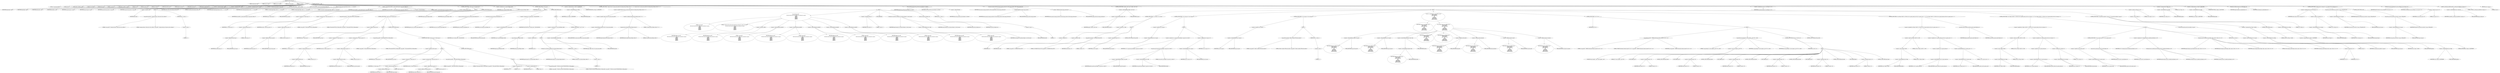 digraph hostapd_notif_assoc {  
"1000115" [label = "(METHOD,hostapd_notif_assoc)" ]
"1000116" [label = "(PARAM,hostapd_data *hapd)" ]
"1000117" [label = "(PARAM,const u8 *addr)" ]
"1000118" [label = "(PARAM,const u8 *req_ies)" ]
"1000119" [label = "(PARAM,size_t req_ies_len)" ]
"1000120" [label = "(PARAM,int reassoc)" ]
"1000121" [label = "(BLOCK,,)" ]
"1000122" [label = "(LOCAL,v5: wpa_state_machine *)" ]
"1000123" [label = "(LOCAL,v6: u8 *)" ]
"1000124" [label = "(LOCAL,reason: unsigned __int16)" ]
"1000125" [label = "(LOCAL,v9: u8 [ 1064 ])" ]
"1000126" [label = "(LOCAL,ielen: size_t)" ]
"1000127" [label = "(LOCAL,ie: const u8 *)" ]
"1000128" [label = "(LOCAL,elems: ieee802_11_elems)" ]
"1000129" [label = "(LOCAL,res: int)" ]
"1000130" [label = "(LOCAL,new_assoc: int)" ]
"1000131" [label = "(LOCAL,sta: sta_info *)" ]
"1000132" [label = "(LOCAL,req_ies_lena: size_t)" ]
"1000133" [label = "(LOCAL,req_iesa: const u8 *)" ]
"1000134" [label = "(LOCAL,addra: const u8 *)" ]
"1000135" [label = "(LOCAL,hapda: hostapd_data *)" ]
"1000136" [label = "(<operator>.assignment,hapda = hapd)" ]
"1000137" [label = "(IDENTIFIER,hapda,hapda = hapd)" ]
"1000138" [label = "(IDENTIFIER,hapd,hapda = hapd)" ]
"1000139" [label = "(<operator>.assignment,addra = addr)" ]
"1000140" [label = "(IDENTIFIER,addra,addra = addr)" ]
"1000141" [label = "(IDENTIFIER,addr,addra = addr)" ]
"1000142" [label = "(<operator>.assignment,req_iesa = req_ies)" ]
"1000143" [label = "(IDENTIFIER,req_iesa,req_iesa = req_ies)" ]
"1000144" [label = "(IDENTIFIER,req_ies,req_iesa = req_ies)" ]
"1000145" [label = "(<operator>.assignment,req_ies_lena = req_ies_len)" ]
"1000146" [label = "(IDENTIFIER,req_ies_lena,req_ies_lena = req_ies_len)" ]
"1000147" [label = "(IDENTIFIER,req_ies_len,req_ies_lena = req_ies_len)" ]
"1000148" [label = "(CONTROL_STRUCTURE,if ( !addr ),if ( !addr ))" ]
"1000149" [label = "(<operator>.logicalNot,!addr)" ]
"1000150" [label = "(IDENTIFIER,addr,!addr)" ]
"1000151" [label = "(BLOCK,,)" ]
"1000152" [label = "(wpa_printf,wpa_printf(2, \"hostapd_notif_assoc: Skip event with no address\"))" ]
"1000153" [label = "(LITERAL,2,wpa_printf(2, \"hostapd_notif_assoc: Skip event with no address\"))" ]
"1000154" [label = "(LITERAL,\"hostapd_notif_assoc: Skip event with no address\",wpa_printf(2, \"hostapd_notif_assoc: Skip event with no address\"))" ]
"1000155" [label = "(RETURN,return -1;,return -1;)" ]
"1000156" [label = "(<operator>.minus,-1)" ]
"1000157" [label = "(LITERAL,1,-1)" ]
"1000158" [label = "(random_add_randomness,random_add_randomness(addra, 6u))" ]
"1000159" [label = "(IDENTIFIER,addra,random_add_randomness(addra, 6u))" ]
"1000160" [label = "(LITERAL,6u,random_add_randomness(addra, 6u))" ]
"1000161" [label = "(hostapd_logger,hostapd_logger(hapda, addra, 1u, 2, \"associated\"))" ]
"1000162" [label = "(IDENTIFIER,hapda,hostapd_logger(hapda, addra, 1u, 2, \"associated\"))" ]
"1000163" [label = "(IDENTIFIER,addra,hostapd_logger(hapda, addra, 1u, 2, \"associated\"))" ]
"1000164" [label = "(LITERAL,1u,hostapd_logger(hapda, addra, 1u, 2, \"associated\"))" ]
"1000165" [label = "(LITERAL,2,hostapd_logger(hapda, addra, 1u, 2, \"associated\"))" ]
"1000166" [label = "(LITERAL,\"associated\",hostapd_logger(hapda, addra, 1u, 2, \"associated\"))" ]
"1000167" [label = "(ieee802_11_parse_elems,ieee802_11_parse_elems(req_iesa, req_ies_lena, &elems, 0))" ]
"1000168" [label = "(IDENTIFIER,req_iesa,ieee802_11_parse_elems(req_iesa, req_ies_lena, &elems, 0))" ]
"1000169" [label = "(IDENTIFIER,req_ies_lena,ieee802_11_parse_elems(req_iesa, req_ies_lena, &elems, 0))" ]
"1000170" [label = "(<operator>.addressOf,&elems)" ]
"1000171" [label = "(IDENTIFIER,elems,ieee802_11_parse_elems(req_iesa, req_ies_lena, &elems, 0))" ]
"1000172" [label = "(LITERAL,0,ieee802_11_parse_elems(req_iesa, req_ies_lena, &elems, 0))" ]
"1000173" [label = "(CONTROL_STRUCTURE,if ( elems.wps_ie ),if ( elems.wps_ie ))" ]
"1000174" [label = "(<operator>.fieldAccess,elems.wps_ie)" ]
"1000175" [label = "(IDENTIFIER,elems,if ( elems.wps_ie ))" ]
"1000176" [label = "(FIELD_IDENTIFIER,wps_ie,wps_ie)" ]
"1000177" [label = "(BLOCK,,)" ]
"1000178" [label = "(<operator>.assignment,ie = elems.wps_ie - 2)" ]
"1000179" [label = "(IDENTIFIER,ie,ie = elems.wps_ie - 2)" ]
"1000180" [label = "(<operator>.subtraction,elems.wps_ie - 2)" ]
"1000181" [label = "(<operator>.fieldAccess,elems.wps_ie)" ]
"1000182" [label = "(IDENTIFIER,elems,elems.wps_ie - 2)" ]
"1000183" [label = "(FIELD_IDENTIFIER,wps_ie,wps_ie)" ]
"1000184" [label = "(LITERAL,2,elems.wps_ie - 2)" ]
"1000185" [label = "(<operator>.assignment,ielen = elems.wps_ie_len + 2)" ]
"1000186" [label = "(IDENTIFIER,ielen,ielen = elems.wps_ie_len + 2)" ]
"1000187" [label = "(<operator>.addition,elems.wps_ie_len + 2)" ]
"1000188" [label = "(<operator>.fieldAccess,elems.wps_ie_len)" ]
"1000189" [label = "(IDENTIFIER,elems,elems.wps_ie_len + 2)" ]
"1000190" [label = "(FIELD_IDENTIFIER,wps_ie_len,wps_ie_len)" ]
"1000191" [label = "(LITERAL,2,elems.wps_ie_len + 2)" ]
"1000192" [label = "(wpa_printf,wpa_printf(2, \"STA included WPS IE in (Re)AssocReq\"))" ]
"1000193" [label = "(LITERAL,2,wpa_printf(2, \"STA included WPS IE in (Re)AssocReq\"))" ]
"1000194" [label = "(LITERAL,\"STA included WPS IE in (Re)AssocReq\",wpa_printf(2, \"STA included WPS IE in (Re)AssocReq\"))" ]
"1000195" [label = "(CONTROL_STRUCTURE,else,else)" ]
"1000196" [label = "(CONTROL_STRUCTURE,if ( elems.rsn_ie ),if ( elems.rsn_ie ))" ]
"1000197" [label = "(<operator>.fieldAccess,elems.rsn_ie)" ]
"1000198" [label = "(IDENTIFIER,elems,if ( elems.rsn_ie ))" ]
"1000199" [label = "(FIELD_IDENTIFIER,rsn_ie,rsn_ie)" ]
"1000200" [label = "(BLOCK,,)" ]
"1000201" [label = "(<operator>.assignment,ie = elems.rsn_ie - 2)" ]
"1000202" [label = "(IDENTIFIER,ie,ie = elems.rsn_ie - 2)" ]
"1000203" [label = "(<operator>.subtraction,elems.rsn_ie - 2)" ]
"1000204" [label = "(<operator>.fieldAccess,elems.rsn_ie)" ]
"1000205" [label = "(IDENTIFIER,elems,elems.rsn_ie - 2)" ]
"1000206" [label = "(FIELD_IDENTIFIER,rsn_ie,rsn_ie)" ]
"1000207" [label = "(LITERAL,2,elems.rsn_ie - 2)" ]
"1000208" [label = "(<operator>.assignment,ielen = elems.rsn_ie_len + 2)" ]
"1000209" [label = "(IDENTIFIER,ielen,ielen = elems.rsn_ie_len + 2)" ]
"1000210" [label = "(<operator>.addition,elems.rsn_ie_len + 2)" ]
"1000211" [label = "(<operator>.fieldAccess,elems.rsn_ie_len)" ]
"1000212" [label = "(IDENTIFIER,elems,elems.rsn_ie_len + 2)" ]
"1000213" [label = "(FIELD_IDENTIFIER,rsn_ie_len,rsn_ie_len)" ]
"1000214" [label = "(LITERAL,2,elems.rsn_ie_len + 2)" ]
"1000215" [label = "(wpa_printf,wpa_printf(2, \"STA included RSN IE in (Re)AssocReq\"))" ]
"1000216" [label = "(LITERAL,2,wpa_printf(2, \"STA included RSN IE in (Re)AssocReq\"))" ]
"1000217" [label = "(LITERAL,\"STA included RSN IE in (Re)AssocReq\",wpa_printf(2, \"STA included RSN IE in (Re)AssocReq\"))" ]
"1000218" [label = "(CONTROL_STRUCTURE,else,else)" ]
"1000219" [label = "(CONTROL_STRUCTURE,if ( elems.wpa_ie ),if ( elems.wpa_ie ))" ]
"1000220" [label = "(<operator>.fieldAccess,elems.wpa_ie)" ]
"1000221" [label = "(IDENTIFIER,elems,if ( elems.wpa_ie ))" ]
"1000222" [label = "(FIELD_IDENTIFIER,wpa_ie,wpa_ie)" ]
"1000223" [label = "(BLOCK,,)" ]
"1000224" [label = "(<operator>.assignment,ie = elems.wpa_ie - 2)" ]
"1000225" [label = "(IDENTIFIER,ie,ie = elems.wpa_ie - 2)" ]
"1000226" [label = "(<operator>.subtraction,elems.wpa_ie - 2)" ]
"1000227" [label = "(<operator>.fieldAccess,elems.wpa_ie)" ]
"1000228" [label = "(IDENTIFIER,elems,elems.wpa_ie - 2)" ]
"1000229" [label = "(FIELD_IDENTIFIER,wpa_ie,wpa_ie)" ]
"1000230" [label = "(LITERAL,2,elems.wpa_ie - 2)" ]
"1000231" [label = "(<operator>.assignment,ielen = elems.wpa_ie_len + 2)" ]
"1000232" [label = "(IDENTIFIER,ielen,ielen = elems.wpa_ie_len + 2)" ]
"1000233" [label = "(<operator>.addition,elems.wpa_ie_len + 2)" ]
"1000234" [label = "(<operator>.fieldAccess,elems.wpa_ie_len)" ]
"1000235" [label = "(IDENTIFIER,elems,elems.wpa_ie_len + 2)" ]
"1000236" [label = "(FIELD_IDENTIFIER,wpa_ie_len,wpa_ie_len)" ]
"1000237" [label = "(LITERAL,2,elems.wpa_ie_len + 2)" ]
"1000238" [label = "(wpa_printf,wpa_printf(2, \"STA included WPA IE in (Re)AssocReq\"))" ]
"1000239" [label = "(LITERAL,2,wpa_printf(2, \"STA included WPA IE in (Re)AssocReq\"))" ]
"1000240" [label = "(LITERAL,\"STA included WPA IE in (Re)AssocReq\",wpa_printf(2, \"STA included WPA IE in (Re)AssocReq\"))" ]
"1000241" [label = "(CONTROL_STRUCTURE,else,else)" ]
"1000242" [label = "(BLOCK,,)" ]
"1000243" [label = "(<operator>.assignment,ie = 0)" ]
"1000244" [label = "(IDENTIFIER,ie,ie = 0)" ]
"1000245" [label = "(LITERAL,0,ie = 0)" ]
"1000246" [label = "(<operator>.assignment,ielen = 0)" ]
"1000247" [label = "(IDENTIFIER,ielen,ielen = 0)" ]
"1000248" [label = "(LITERAL,0,ielen = 0)" ]
"1000249" [label = "(wpa_printf,wpa_printf(2, \"STA did not include WPS/RSN/WPA IE in (Re)AssocReq\"))" ]
"1000250" [label = "(LITERAL,2,wpa_printf(2, \"STA did not include WPS/RSN/WPA IE in (Re)AssocReq\"))" ]
"1000251" [label = "(LITERAL,\"STA did not include WPS/RSN/WPA IE in (Re)AssocReq\",wpa_printf(2, \"STA did not include WPS/RSN/WPA IE in (Re)AssocReq\"))" ]
"1000252" [label = "(<operator>.assignment,sta = ap_get_sta(hapda, addra))" ]
"1000253" [label = "(IDENTIFIER,sta,sta = ap_get_sta(hapda, addra))" ]
"1000254" [label = "(ap_get_sta,ap_get_sta(hapda, addra))" ]
"1000255" [label = "(IDENTIFIER,hapda,ap_get_sta(hapda, addra))" ]
"1000256" [label = "(IDENTIFIER,addra,ap_get_sta(hapda, addra))" ]
"1000257" [label = "(CONTROL_STRUCTURE,if ( sta ),if ( sta ))" ]
"1000258" [label = "(IDENTIFIER,sta,if ( sta ))" ]
"1000259" [label = "(BLOCK,,)" ]
"1000260" [label = "(ap_sta_no_session_timeout,ap_sta_no_session_timeout(hapda, sta))" ]
"1000261" [label = "(IDENTIFIER,hapda,ap_sta_no_session_timeout(hapda, sta))" ]
"1000262" [label = "(IDENTIFIER,sta,ap_sta_no_session_timeout(hapda, sta))" ]
"1000263" [label = "(accounting_sta_stop,accounting_sta_stop(hapda, sta))" ]
"1000264" [label = "(IDENTIFIER,hapda,accounting_sta_stop(hapda, sta))" ]
"1000265" [label = "(IDENTIFIER,sta,accounting_sta_stop(hapda, sta))" ]
"1000266" [label = "(<operator>.assignment,sta->timeout_next = STA_NULLFUNC)" ]
"1000267" [label = "(<operator>.indirectFieldAccess,sta->timeout_next)" ]
"1000268" [label = "(IDENTIFIER,sta,sta->timeout_next = STA_NULLFUNC)" ]
"1000269" [label = "(FIELD_IDENTIFIER,timeout_next,timeout_next)" ]
"1000270" [label = "(IDENTIFIER,STA_NULLFUNC,sta->timeout_next = STA_NULLFUNC)" ]
"1000271" [label = "(CONTROL_STRUCTURE,else,else)" ]
"1000272" [label = "(BLOCK,,)" ]
"1000273" [label = "(<operator>.assignment,sta = ap_sta_add(hapda, addra))" ]
"1000274" [label = "(IDENTIFIER,sta,sta = ap_sta_add(hapda, addra))" ]
"1000275" [label = "(ap_sta_add,ap_sta_add(hapda, addra))" ]
"1000276" [label = "(IDENTIFIER,hapda,ap_sta_add(hapda, addra))" ]
"1000277" [label = "(IDENTIFIER,addra,ap_sta_add(hapda, addra))" ]
"1000278" [label = "(CONTROL_STRUCTURE,if ( !sta ),if ( !sta ))" ]
"1000279" [label = "(<operator>.logicalNot,!sta)" ]
"1000280" [label = "(IDENTIFIER,sta,!sta)" ]
"1000281" [label = "(BLOCK,,)" ]
"1000282" [label = "(hostapd_drv_sta_disassoc,hostapd_drv_sta_disassoc(hapda, addra, 5))" ]
"1000283" [label = "(IDENTIFIER,hapda,hostapd_drv_sta_disassoc(hapda, addra, 5))" ]
"1000284" [label = "(IDENTIFIER,addra,hostapd_drv_sta_disassoc(hapda, addra, 5))" ]
"1000285" [label = "(LITERAL,5,hostapd_drv_sta_disassoc(hapda, addra, 5))" ]
"1000286" [label = "(RETURN,return -1;,return -1;)" ]
"1000287" [label = "(<operator>.minus,-1)" ]
"1000288" [label = "(LITERAL,1,-1)" ]
"1000289" [label = "(<operators>.assignmentAnd,sta->flags &= 0xFFFECFFF)" ]
"1000290" [label = "(<operator>.indirectFieldAccess,sta->flags)" ]
"1000291" [label = "(IDENTIFIER,sta,sta->flags &= 0xFFFECFFF)" ]
"1000292" [label = "(FIELD_IDENTIFIER,flags,flags)" ]
"1000293" [label = "(LITERAL,0xFFFECFFF,sta->flags &= 0xFFFECFFF)" ]
"1000294" [label = "(CONTROL_STRUCTURE,if ( !hapda->iface->drv_max_acl_mac_addrs && hostapd_check_acl(hapda, addra, 0) != 1 ),if ( !hapda->iface->drv_max_acl_mac_addrs && hostapd_check_acl(hapda, addra, 0) != 1 ))" ]
"1000295" [label = "(<operator>.logicalAnd,!hapda->iface->drv_max_acl_mac_addrs && hostapd_check_acl(hapda, addra, 0) != 1)" ]
"1000296" [label = "(<operator>.logicalNot,!hapda->iface->drv_max_acl_mac_addrs)" ]
"1000297" [label = "(<operator>.indirectFieldAccess,hapda->iface->drv_max_acl_mac_addrs)" ]
"1000298" [label = "(<operator>.indirectFieldAccess,hapda->iface)" ]
"1000299" [label = "(IDENTIFIER,hapda,!hapda->iface->drv_max_acl_mac_addrs)" ]
"1000300" [label = "(FIELD_IDENTIFIER,iface,iface)" ]
"1000301" [label = "(FIELD_IDENTIFIER,drv_max_acl_mac_addrs,drv_max_acl_mac_addrs)" ]
"1000302" [label = "(<operator>.notEquals,hostapd_check_acl(hapda, addra, 0) != 1)" ]
"1000303" [label = "(hostapd_check_acl,hostapd_check_acl(hapda, addra, 0))" ]
"1000304" [label = "(IDENTIFIER,hapda,hostapd_check_acl(hapda, addra, 0))" ]
"1000305" [label = "(IDENTIFIER,addra,hostapd_check_acl(hapda, addra, 0))" ]
"1000306" [label = "(LITERAL,0,hostapd_check_acl(hapda, addra, 0))" ]
"1000307" [label = "(LITERAL,1,hostapd_check_acl(hapda, addra, 0) != 1)" ]
"1000308" [label = "(BLOCK,,)" ]
"1000309" [label = "(wpa_printf,wpa_printf(\n      3,\n      \"STA %02x:%02x:%02x:%02x:%02x:%02x not allowed to connect\",\n      *addra,\n      addra[1],\n      addra[2],\n      addra[3],\n      addra[4],\n      addra[5]))" ]
"1000310" [label = "(LITERAL,3,wpa_printf(\n      3,\n      \"STA %02x:%02x:%02x:%02x:%02x:%02x not allowed to connect\",\n      *addra,\n      addra[1],\n      addra[2],\n      addra[3],\n      addra[4],\n      addra[5]))" ]
"1000311" [label = "(LITERAL,\"STA %02x:%02x:%02x:%02x:%02x:%02x not allowed to connect\",wpa_printf(\n      3,\n      \"STA %02x:%02x:%02x:%02x:%02x:%02x not allowed to connect\",\n      *addra,\n      addra[1],\n      addra[2],\n      addra[3],\n      addra[4],\n      addra[5]))" ]
"1000312" [label = "(<operator>.indirection,*addra)" ]
"1000313" [label = "(IDENTIFIER,addra,wpa_printf(\n      3,\n      \"STA %02x:%02x:%02x:%02x:%02x:%02x not allowed to connect\",\n      *addra,\n      addra[1],\n      addra[2],\n      addra[3],\n      addra[4],\n      addra[5]))" ]
"1000314" [label = "(<operator>.indirectIndexAccess,addra[1])" ]
"1000315" [label = "(IDENTIFIER,addra,wpa_printf(\n      3,\n      \"STA %02x:%02x:%02x:%02x:%02x:%02x not allowed to connect\",\n      *addra,\n      addra[1],\n      addra[2],\n      addra[3],\n      addra[4],\n      addra[5]))" ]
"1000316" [label = "(LITERAL,1,wpa_printf(\n      3,\n      \"STA %02x:%02x:%02x:%02x:%02x:%02x not allowed to connect\",\n      *addra,\n      addra[1],\n      addra[2],\n      addra[3],\n      addra[4],\n      addra[5]))" ]
"1000317" [label = "(<operator>.indirectIndexAccess,addra[2])" ]
"1000318" [label = "(IDENTIFIER,addra,wpa_printf(\n      3,\n      \"STA %02x:%02x:%02x:%02x:%02x:%02x not allowed to connect\",\n      *addra,\n      addra[1],\n      addra[2],\n      addra[3],\n      addra[4],\n      addra[5]))" ]
"1000319" [label = "(LITERAL,2,wpa_printf(\n      3,\n      \"STA %02x:%02x:%02x:%02x:%02x:%02x not allowed to connect\",\n      *addra,\n      addra[1],\n      addra[2],\n      addra[3],\n      addra[4],\n      addra[5]))" ]
"1000320" [label = "(<operator>.indirectIndexAccess,addra[3])" ]
"1000321" [label = "(IDENTIFIER,addra,wpa_printf(\n      3,\n      \"STA %02x:%02x:%02x:%02x:%02x:%02x not allowed to connect\",\n      *addra,\n      addra[1],\n      addra[2],\n      addra[3],\n      addra[4],\n      addra[5]))" ]
"1000322" [label = "(LITERAL,3,wpa_printf(\n      3,\n      \"STA %02x:%02x:%02x:%02x:%02x:%02x not allowed to connect\",\n      *addra,\n      addra[1],\n      addra[2],\n      addra[3],\n      addra[4],\n      addra[5]))" ]
"1000323" [label = "(<operator>.indirectIndexAccess,addra[4])" ]
"1000324" [label = "(IDENTIFIER,addra,wpa_printf(\n      3,\n      \"STA %02x:%02x:%02x:%02x:%02x:%02x not allowed to connect\",\n      *addra,\n      addra[1],\n      addra[2],\n      addra[3],\n      addra[4],\n      addra[5]))" ]
"1000325" [label = "(LITERAL,4,wpa_printf(\n      3,\n      \"STA %02x:%02x:%02x:%02x:%02x:%02x not allowed to connect\",\n      *addra,\n      addra[1],\n      addra[2],\n      addra[3],\n      addra[4],\n      addra[5]))" ]
"1000326" [label = "(<operator>.indirectIndexAccess,addra[5])" ]
"1000327" [label = "(IDENTIFIER,addra,wpa_printf(\n      3,\n      \"STA %02x:%02x:%02x:%02x:%02x:%02x not allowed to connect\",\n      *addra,\n      addra[1],\n      addra[2],\n      addra[3],\n      addra[4],\n      addra[5]))" ]
"1000328" [label = "(LITERAL,5,wpa_printf(\n      3,\n      \"STA %02x:%02x:%02x:%02x:%02x:%02x not allowed to connect\",\n      *addra,\n      addra[1],\n      addra[2],\n      addra[3],\n      addra[4],\n      addra[5]))" ]
"1000329" [label = "(<operator>.assignment,reason = 1)" ]
"1000330" [label = "(IDENTIFIER,reason,reason = 1)" ]
"1000331" [label = "(LITERAL,1,reason = 1)" ]
"1000332" [label = "(JUMP_TARGET,fail)" ]
"1000333" [label = "(hostapd_drv_sta_disassoc,hostapd_drv_sta_disassoc(hapda, sta->addr, reason))" ]
"1000334" [label = "(IDENTIFIER,hapda,hostapd_drv_sta_disassoc(hapda, sta->addr, reason))" ]
"1000335" [label = "(<operator>.indirectFieldAccess,sta->addr)" ]
"1000336" [label = "(IDENTIFIER,sta,hostapd_drv_sta_disassoc(hapda, sta->addr, reason))" ]
"1000337" [label = "(FIELD_IDENTIFIER,addr,addr)" ]
"1000338" [label = "(IDENTIFIER,reason,hostapd_drv_sta_disassoc(hapda, sta->addr, reason))" ]
"1000339" [label = "(ap_free_sta,ap_free_sta(hapda, sta))" ]
"1000340" [label = "(IDENTIFIER,hapda,ap_free_sta(hapda, sta))" ]
"1000341" [label = "(IDENTIFIER,sta,ap_free_sta(hapda, sta))" ]
"1000342" [label = "(RETURN,return -1;,return -1;)" ]
"1000343" [label = "(<operator>.minus,-1)" ]
"1000344" [label = "(LITERAL,1,-1)" ]
"1000345" [label = "(mbo_ap_check_sta_assoc,mbo_ap_check_sta_assoc(hapda, sta, &elems))" ]
"1000346" [label = "(IDENTIFIER,hapda,mbo_ap_check_sta_assoc(hapda, sta, &elems))" ]
"1000347" [label = "(IDENTIFIER,sta,mbo_ap_check_sta_assoc(hapda, sta, &elems))" ]
"1000348" [label = "(<operator>.addressOf,&elems)" ]
"1000349" [label = "(IDENTIFIER,elems,mbo_ap_check_sta_assoc(hapda, sta, &elems))" ]
"1000350" [label = "(ap_copy_sta_supp_op_classes,ap_copy_sta_supp_op_classes(sta, elems.supp_op_classes, elems.supp_op_classes_len))" ]
"1000351" [label = "(IDENTIFIER,sta,ap_copy_sta_supp_op_classes(sta, elems.supp_op_classes, elems.supp_op_classes_len))" ]
"1000352" [label = "(<operator>.fieldAccess,elems.supp_op_classes)" ]
"1000353" [label = "(IDENTIFIER,elems,ap_copy_sta_supp_op_classes(sta, elems.supp_op_classes, elems.supp_op_classes_len))" ]
"1000354" [label = "(FIELD_IDENTIFIER,supp_op_classes,supp_op_classes)" ]
"1000355" [label = "(<operator>.fieldAccess,elems.supp_op_classes_len)" ]
"1000356" [label = "(IDENTIFIER,elems,ap_copy_sta_supp_op_classes(sta, elems.supp_op_classes, elems.supp_op_classes_len))" ]
"1000357" [label = "(FIELD_IDENTIFIER,supp_op_classes_len,supp_op_classes_len)" ]
"1000358" [label = "(CONTROL_STRUCTURE,if ( hapda->conf->wpa ),if ( hapda->conf->wpa ))" ]
"1000359" [label = "(<operator>.indirectFieldAccess,hapda->conf->wpa)" ]
"1000360" [label = "(<operator>.indirectFieldAccess,hapda->conf)" ]
"1000361" [label = "(IDENTIFIER,hapda,if ( hapda->conf->wpa ))" ]
"1000362" [label = "(FIELD_IDENTIFIER,conf,conf)" ]
"1000363" [label = "(FIELD_IDENTIFIER,wpa,wpa)" ]
"1000364" [label = "(BLOCK,,)" ]
"1000365" [label = "(CONTROL_STRUCTURE,if ( !ie || !ielen ),if ( !ie || !ielen ))" ]
"1000366" [label = "(<operator>.logicalOr,!ie || !ielen)" ]
"1000367" [label = "(<operator>.logicalNot,!ie)" ]
"1000368" [label = "(IDENTIFIER,ie,!ie)" ]
"1000369" [label = "(<operator>.logicalNot,!ielen)" ]
"1000370" [label = "(IDENTIFIER,ielen,!ielen)" ]
"1000371" [label = "(BLOCK,,)" ]
"1000372" [label = "(wpa_printf,wpa_printf(2, \"No WPA/RSN IE from STA\"))" ]
"1000373" [label = "(LITERAL,2,wpa_printf(2, \"No WPA/RSN IE from STA\"))" ]
"1000374" [label = "(LITERAL,\"No WPA/RSN IE from STA\",wpa_printf(2, \"No WPA/RSN IE from STA\"))" ]
"1000375" [label = "(<operator>.assignment,reason = 13)" ]
"1000376" [label = "(IDENTIFIER,reason,reason = 13)" ]
"1000377" [label = "(LITERAL,13,reason = 13)" ]
"1000378" [label = "(CONTROL_STRUCTURE,goto fail;,goto fail;)" ]
"1000379" [label = "(CONTROL_STRUCTURE,if ( !sta->wpa_sm ),if ( !sta->wpa_sm ))" ]
"1000380" [label = "(<operator>.logicalNot,!sta->wpa_sm)" ]
"1000381" [label = "(<operator>.indirectFieldAccess,sta->wpa_sm)" ]
"1000382" [label = "(IDENTIFIER,sta,!sta->wpa_sm)" ]
"1000383" [label = "(FIELD_IDENTIFIER,wpa_sm,wpa_sm)" ]
"1000384" [label = "(BLOCK,,)" ]
"1000385" [label = "(<operator>.assignment,v5 = wpa_auth_sta_init(hapda->wpa_auth, sta->addr, 0))" ]
"1000386" [label = "(IDENTIFIER,v5,v5 = wpa_auth_sta_init(hapda->wpa_auth, sta->addr, 0))" ]
"1000387" [label = "(wpa_auth_sta_init,wpa_auth_sta_init(hapda->wpa_auth, sta->addr, 0))" ]
"1000388" [label = "(<operator>.indirectFieldAccess,hapda->wpa_auth)" ]
"1000389" [label = "(IDENTIFIER,hapda,wpa_auth_sta_init(hapda->wpa_auth, sta->addr, 0))" ]
"1000390" [label = "(FIELD_IDENTIFIER,wpa_auth,wpa_auth)" ]
"1000391" [label = "(<operator>.indirectFieldAccess,sta->addr)" ]
"1000392" [label = "(IDENTIFIER,sta,wpa_auth_sta_init(hapda->wpa_auth, sta->addr, 0))" ]
"1000393" [label = "(FIELD_IDENTIFIER,addr,addr)" ]
"1000394" [label = "(LITERAL,0,wpa_auth_sta_init(hapda->wpa_auth, sta->addr, 0))" ]
"1000395" [label = "(<operator>.assignment,sta->wpa_sm = v5)" ]
"1000396" [label = "(<operator>.indirectFieldAccess,sta->wpa_sm)" ]
"1000397" [label = "(IDENTIFIER,sta,sta->wpa_sm = v5)" ]
"1000398" [label = "(FIELD_IDENTIFIER,wpa_sm,wpa_sm)" ]
"1000399" [label = "(IDENTIFIER,v5,sta->wpa_sm = v5)" ]
"1000400" [label = "(CONTROL_STRUCTURE,if ( !sta->wpa_sm ),if ( !sta->wpa_sm ))" ]
"1000401" [label = "(<operator>.logicalNot,!sta->wpa_sm)" ]
"1000402" [label = "(<operator>.indirectFieldAccess,sta->wpa_sm)" ]
"1000403" [label = "(IDENTIFIER,sta,!sta->wpa_sm)" ]
"1000404" [label = "(FIELD_IDENTIFIER,wpa_sm,wpa_sm)" ]
"1000405" [label = "(BLOCK,,)" ]
"1000406" [label = "(wpa_printf,wpa_printf(5, \"Failed to initialize WPA state machine\"))" ]
"1000407" [label = "(LITERAL,5,wpa_printf(5, \"Failed to initialize WPA state machine\"))" ]
"1000408" [label = "(LITERAL,\"Failed to initialize WPA state machine\",wpa_printf(5, \"Failed to initialize WPA state machine\"))" ]
"1000409" [label = "(RETURN,return -1;,return -1;)" ]
"1000410" [label = "(<operator>.minus,-1)" ]
"1000411" [label = "(LITERAL,1,-1)" ]
"1000412" [label = "(<operator>.assignment,res = wpa_validate_wpa_ie(\n            hapda->wpa_auth,\n            sta->wpa_sm,\n            hapda->iface->freq,\n            ie,\n            ielen,\n            elems.mdie,\n            elems.mdie_len,\n            elems.owe_dh,\n            elems.owe_dh_len))" ]
"1000413" [label = "(IDENTIFIER,res,res = wpa_validate_wpa_ie(\n            hapda->wpa_auth,\n            sta->wpa_sm,\n            hapda->iface->freq,\n            ie,\n            ielen,\n            elems.mdie,\n            elems.mdie_len,\n            elems.owe_dh,\n            elems.owe_dh_len))" ]
"1000414" [label = "(wpa_validate_wpa_ie,wpa_validate_wpa_ie(\n            hapda->wpa_auth,\n            sta->wpa_sm,\n            hapda->iface->freq,\n            ie,\n            ielen,\n            elems.mdie,\n            elems.mdie_len,\n            elems.owe_dh,\n            elems.owe_dh_len))" ]
"1000415" [label = "(<operator>.indirectFieldAccess,hapda->wpa_auth)" ]
"1000416" [label = "(IDENTIFIER,hapda,wpa_validate_wpa_ie(\n            hapda->wpa_auth,\n            sta->wpa_sm,\n            hapda->iface->freq,\n            ie,\n            ielen,\n            elems.mdie,\n            elems.mdie_len,\n            elems.owe_dh,\n            elems.owe_dh_len))" ]
"1000417" [label = "(FIELD_IDENTIFIER,wpa_auth,wpa_auth)" ]
"1000418" [label = "(<operator>.indirectFieldAccess,sta->wpa_sm)" ]
"1000419" [label = "(IDENTIFIER,sta,wpa_validate_wpa_ie(\n            hapda->wpa_auth,\n            sta->wpa_sm,\n            hapda->iface->freq,\n            ie,\n            ielen,\n            elems.mdie,\n            elems.mdie_len,\n            elems.owe_dh,\n            elems.owe_dh_len))" ]
"1000420" [label = "(FIELD_IDENTIFIER,wpa_sm,wpa_sm)" ]
"1000421" [label = "(<operator>.indirectFieldAccess,hapda->iface->freq)" ]
"1000422" [label = "(<operator>.indirectFieldAccess,hapda->iface)" ]
"1000423" [label = "(IDENTIFIER,hapda,wpa_validate_wpa_ie(\n            hapda->wpa_auth,\n            sta->wpa_sm,\n            hapda->iface->freq,\n            ie,\n            ielen,\n            elems.mdie,\n            elems.mdie_len,\n            elems.owe_dh,\n            elems.owe_dh_len))" ]
"1000424" [label = "(FIELD_IDENTIFIER,iface,iface)" ]
"1000425" [label = "(FIELD_IDENTIFIER,freq,freq)" ]
"1000426" [label = "(IDENTIFIER,ie,wpa_validate_wpa_ie(\n            hapda->wpa_auth,\n            sta->wpa_sm,\n            hapda->iface->freq,\n            ie,\n            ielen,\n            elems.mdie,\n            elems.mdie_len,\n            elems.owe_dh,\n            elems.owe_dh_len))" ]
"1000427" [label = "(IDENTIFIER,ielen,wpa_validate_wpa_ie(\n            hapda->wpa_auth,\n            sta->wpa_sm,\n            hapda->iface->freq,\n            ie,\n            ielen,\n            elems.mdie,\n            elems.mdie_len,\n            elems.owe_dh,\n            elems.owe_dh_len))" ]
"1000428" [label = "(<operator>.fieldAccess,elems.mdie)" ]
"1000429" [label = "(IDENTIFIER,elems,wpa_validate_wpa_ie(\n            hapda->wpa_auth,\n            sta->wpa_sm,\n            hapda->iface->freq,\n            ie,\n            ielen,\n            elems.mdie,\n            elems.mdie_len,\n            elems.owe_dh,\n            elems.owe_dh_len))" ]
"1000430" [label = "(FIELD_IDENTIFIER,mdie,mdie)" ]
"1000431" [label = "(<operator>.fieldAccess,elems.mdie_len)" ]
"1000432" [label = "(IDENTIFIER,elems,wpa_validate_wpa_ie(\n            hapda->wpa_auth,\n            sta->wpa_sm,\n            hapda->iface->freq,\n            ie,\n            ielen,\n            elems.mdie,\n            elems.mdie_len,\n            elems.owe_dh,\n            elems.owe_dh_len))" ]
"1000433" [label = "(FIELD_IDENTIFIER,mdie_len,mdie_len)" ]
"1000434" [label = "(<operator>.fieldAccess,elems.owe_dh)" ]
"1000435" [label = "(IDENTIFIER,elems,wpa_validate_wpa_ie(\n            hapda->wpa_auth,\n            sta->wpa_sm,\n            hapda->iface->freq,\n            ie,\n            ielen,\n            elems.mdie,\n            elems.mdie_len,\n            elems.owe_dh,\n            elems.owe_dh_len))" ]
"1000436" [label = "(FIELD_IDENTIFIER,owe_dh,owe_dh)" ]
"1000437" [label = "(<operator>.fieldAccess,elems.owe_dh_len)" ]
"1000438" [label = "(IDENTIFIER,elems,wpa_validate_wpa_ie(\n            hapda->wpa_auth,\n            sta->wpa_sm,\n            hapda->iface->freq,\n            ie,\n            ielen,\n            elems.mdie,\n            elems.mdie_len,\n            elems.owe_dh,\n            elems.owe_dh_len))" ]
"1000439" [label = "(FIELD_IDENTIFIER,owe_dh_len,owe_dh_len)" ]
"1000440" [label = "(CONTROL_STRUCTURE,if ( res ),if ( res ))" ]
"1000441" [label = "(IDENTIFIER,res,if ( res ))" ]
"1000442" [label = "(BLOCK,,)" ]
"1000443" [label = "(wpa_printf,wpa_printf(2, \"WPA/RSN information element rejected? (res %u)\", res))" ]
"1000444" [label = "(LITERAL,2,wpa_printf(2, \"WPA/RSN information element rejected? (res %u)\", res))" ]
"1000445" [label = "(LITERAL,\"WPA/RSN information element rejected? (res %u)\",wpa_printf(2, \"WPA/RSN information element rejected? (res %u)\", res))" ]
"1000446" [label = "(IDENTIFIER,res,wpa_printf(2, \"WPA/RSN information element rejected? (res %u)\", res))" ]
"1000447" [label = "(wpa_hexdump,wpa_hexdump(2, (const unsigned __int8 *)\"IE\", ie, ielen))" ]
"1000448" [label = "(LITERAL,2,wpa_hexdump(2, (const unsigned __int8 *)\"IE\", ie, ielen))" ]
"1000449" [label = "(<operator>.cast,(const unsigned __int8 *)\"IE\")" ]
"1000450" [label = "(UNKNOWN,const unsigned __int8 *,const unsigned __int8 *)" ]
"1000451" [label = "(LITERAL,\"IE\",(const unsigned __int8 *)\"IE\")" ]
"1000452" [label = "(IDENTIFIER,ie,wpa_hexdump(2, (const unsigned __int8 *)\"IE\", ie, ielen))" ]
"1000453" [label = "(IDENTIFIER,ielen,wpa_hexdump(2, (const unsigned __int8 *)\"IE\", ie, ielen))" ]
"1000454" [label = "(CONTROL_STRUCTURE,switch ( res ),switch ( res ))" ]
"1000455" [label = "(IDENTIFIER,res,switch ( res ))" ]
"1000456" [label = "(BLOCK,,)" ]
"1000457" [label = "(JUMP_TARGET,case 2)" ]
"1000458" [label = "(<operator>.assignment,reason = 18)" ]
"1000459" [label = "(IDENTIFIER,reason,reason = 18)" ]
"1000460" [label = "(LITERAL,18,reason = 18)" ]
"1000461" [label = "(CONTROL_STRUCTURE,break;,break;)" ]
"1000462" [label = "(JUMP_TARGET,case 3)" ]
"1000463" [label = "(<operator>.assignment,reason = 19)" ]
"1000464" [label = "(IDENTIFIER,reason,reason = 19)" ]
"1000465" [label = "(LITERAL,19,reason = 19)" ]
"1000466" [label = "(CONTROL_STRUCTURE,break;,break;)" ]
"1000467" [label = "(JUMP_TARGET,case 4)" ]
"1000468" [label = "(<operator>.assignment,reason = 20)" ]
"1000469" [label = "(IDENTIFIER,reason,reason = 20)" ]
"1000470" [label = "(LITERAL,20,reason = 20)" ]
"1000471" [label = "(CONTROL_STRUCTURE,break;,break;)" ]
"1000472" [label = "(JUMP_TARGET,case 7)" ]
"1000473" [label = "(<operator>.assignment,reason = 13)" ]
"1000474" [label = "(IDENTIFIER,reason,reason = 13)" ]
"1000475" [label = "(LITERAL,13,reason = 13)" ]
"1000476" [label = "(CONTROL_STRUCTURE,break;,break;)" ]
"1000477" [label = "(JUMP_TARGET,case 8)" ]
"1000478" [label = "(<operator>.assignment,reason = 24)" ]
"1000479" [label = "(IDENTIFIER,reason,reason = 24)" ]
"1000480" [label = "(LITERAL,24,reason = 24)" ]
"1000481" [label = "(CONTROL_STRUCTURE,break;,break;)" ]
"1000482" [label = "(JUMP_TARGET,default)" ]
"1000483" [label = "(<operator>.assignment,reason = 13)" ]
"1000484" [label = "(IDENTIFIER,reason,reason = 13)" ]
"1000485" [label = "(LITERAL,13,reason = 13)" ]
"1000486" [label = "(CONTROL_STRUCTURE,break;,break;)" ]
"1000487" [label = "(CONTROL_STRUCTURE,goto fail;,goto fail;)" ]
"1000488" [label = "(CONTROL_STRUCTURE,if ( (sta->flags & 0x402) == 1026 && !sta->sa_query_timed_out && sta->sa_query_count >= 1 ),if ( (sta->flags & 0x402) == 1026 && !sta->sa_query_timed_out && sta->sa_query_count >= 1 ))" ]
"1000489" [label = "(<operator>.logicalAnd,(sta->flags & 0x402) == 1026 && !sta->sa_query_timed_out && sta->sa_query_count >= 1)" ]
"1000490" [label = "(<operator>.equals,(sta->flags & 0x402) == 1026)" ]
"1000491" [label = "(<operator>.and,sta->flags & 0x402)" ]
"1000492" [label = "(<operator>.indirectFieldAccess,sta->flags)" ]
"1000493" [label = "(IDENTIFIER,sta,sta->flags & 0x402)" ]
"1000494" [label = "(FIELD_IDENTIFIER,flags,flags)" ]
"1000495" [label = "(LITERAL,0x402,sta->flags & 0x402)" ]
"1000496" [label = "(LITERAL,1026,(sta->flags & 0x402) == 1026)" ]
"1000497" [label = "(<operator>.logicalAnd,!sta->sa_query_timed_out && sta->sa_query_count >= 1)" ]
"1000498" [label = "(<operator>.logicalNot,!sta->sa_query_timed_out)" ]
"1000499" [label = "(<operator>.indirectFieldAccess,sta->sa_query_timed_out)" ]
"1000500" [label = "(IDENTIFIER,sta,!sta->sa_query_timed_out)" ]
"1000501" [label = "(FIELD_IDENTIFIER,sa_query_timed_out,sa_query_timed_out)" ]
"1000502" [label = "(<operator>.greaterEqualsThan,sta->sa_query_count >= 1)" ]
"1000503" [label = "(<operator>.indirectFieldAccess,sta->sa_query_count)" ]
"1000504" [label = "(IDENTIFIER,sta,sta->sa_query_count >= 1)" ]
"1000505" [label = "(FIELD_IDENTIFIER,sa_query_count,sa_query_count)" ]
"1000506" [label = "(LITERAL,1,sta->sa_query_count >= 1)" ]
"1000507" [label = "(ap_check_sa_query_timeout,ap_check_sa_query_timeout(hapda, sta))" ]
"1000508" [label = "(IDENTIFIER,hapda,ap_check_sa_query_timeout(hapda, sta))" ]
"1000509" [label = "(IDENTIFIER,sta,ap_check_sa_query_timeout(hapda, sta))" ]
"1000510" [label = "(CONTROL_STRUCTURE,if ( (sta->flags & 0x402) == 1026 && !sta->sa_query_timed_out && sta->auth_alg != 2 ),if ( (sta->flags & 0x402) == 1026 && !sta->sa_query_timed_out && sta->auth_alg != 2 ))" ]
"1000511" [label = "(<operator>.logicalAnd,(sta->flags & 0x402) == 1026 && !sta->sa_query_timed_out && sta->auth_alg != 2)" ]
"1000512" [label = "(<operator>.equals,(sta->flags & 0x402) == 1026)" ]
"1000513" [label = "(<operator>.and,sta->flags & 0x402)" ]
"1000514" [label = "(<operator>.indirectFieldAccess,sta->flags)" ]
"1000515" [label = "(IDENTIFIER,sta,sta->flags & 0x402)" ]
"1000516" [label = "(FIELD_IDENTIFIER,flags,flags)" ]
"1000517" [label = "(LITERAL,0x402,sta->flags & 0x402)" ]
"1000518" [label = "(LITERAL,1026,(sta->flags & 0x402) == 1026)" ]
"1000519" [label = "(<operator>.logicalAnd,!sta->sa_query_timed_out && sta->auth_alg != 2)" ]
"1000520" [label = "(<operator>.logicalNot,!sta->sa_query_timed_out)" ]
"1000521" [label = "(<operator>.indirectFieldAccess,sta->sa_query_timed_out)" ]
"1000522" [label = "(IDENTIFIER,sta,!sta->sa_query_timed_out)" ]
"1000523" [label = "(FIELD_IDENTIFIER,sa_query_timed_out,sa_query_timed_out)" ]
"1000524" [label = "(<operator>.notEquals,sta->auth_alg != 2)" ]
"1000525" [label = "(<operator>.indirectFieldAccess,sta->auth_alg)" ]
"1000526" [label = "(IDENTIFIER,sta,sta->auth_alg != 2)" ]
"1000527" [label = "(FIELD_IDENTIFIER,auth_alg,auth_alg)" ]
"1000528" [label = "(LITERAL,2,sta->auth_alg != 2)" ]
"1000529" [label = "(BLOCK,,)" ]
"1000530" [label = "(CONTROL_STRUCTURE,if ( !sta->sa_query_count ),if ( !sta->sa_query_count ))" ]
"1000531" [label = "(<operator>.logicalNot,!sta->sa_query_count)" ]
"1000532" [label = "(<operator>.indirectFieldAccess,sta->sa_query_count)" ]
"1000533" [label = "(IDENTIFIER,sta,!sta->sa_query_count)" ]
"1000534" [label = "(FIELD_IDENTIFIER,sa_query_count,sa_query_count)" ]
"1000535" [label = "(ap_sta_start_sa_query,ap_sta_start_sa_query(hapda, sta))" ]
"1000536" [label = "(IDENTIFIER,hapda,ap_sta_start_sa_query(hapda, sta))" ]
"1000537" [label = "(IDENTIFIER,sta,ap_sta_start_sa_query(hapda, sta))" ]
"1000538" [label = "(<operator>.assignment,v6 = hostapd_eid_assoc_comeback_time(hapda, sta, v9))" ]
"1000539" [label = "(IDENTIFIER,v6,v6 = hostapd_eid_assoc_comeback_time(hapda, sta, v9))" ]
"1000540" [label = "(hostapd_eid_assoc_comeback_time,hostapd_eid_assoc_comeback_time(hapda, sta, v9))" ]
"1000541" [label = "(IDENTIFIER,hapda,hostapd_eid_assoc_comeback_time(hapda, sta, v9))" ]
"1000542" [label = "(IDENTIFIER,sta,hostapd_eid_assoc_comeback_time(hapda, sta, v9))" ]
"1000543" [label = "(IDENTIFIER,v9,hostapd_eid_assoc_comeback_time(hapda, sta, v9))" ]
"1000544" [label = "(hostapd_sta_assoc,hostapd_sta_assoc(hapda, addra, reassoc, 0x1Eu, v9, v6 - v9))" ]
"1000545" [label = "(IDENTIFIER,hapda,hostapd_sta_assoc(hapda, addra, reassoc, 0x1Eu, v9, v6 - v9))" ]
"1000546" [label = "(IDENTIFIER,addra,hostapd_sta_assoc(hapda, addra, reassoc, 0x1Eu, v9, v6 - v9))" ]
"1000547" [label = "(IDENTIFIER,reassoc,hostapd_sta_assoc(hapda, addra, reassoc, 0x1Eu, v9, v6 - v9))" ]
"1000548" [label = "(LITERAL,0x1Eu,hostapd_sta_assoc(hapda, addra, reassoc, 0x1Eu, v9, v6 - v9))" ]
"1000549" [label = "(IDENTIFIER,v9,hostapd_sta_assoc(hapda, addra, reassoc, 0x1Eu, v9, v6 - v9))" ]
"1000550" [label = "(<operator>.subtraction,v6 - v9)" ]
"1000551" [label = "(IDENTIFIER,v6,v6 - v9)" ]
"1000552" [label = "(IDENTIFIER,v9,v6 - v9)" ]
"1000553" [label = "(RETURN,return 0;,return 0;)" ]
"1000554" [label = "(LITERAL,0,return 0;)" ]
"1000555" [label = "(CONTROL_STRUCTURE,if ( wpa_auth_uses_mfp(sta->wpa_sm) ),if ( wpa_auth_uses_mfp(sta->wpa_sm) ))" ]
"1000556" [label = "(wpa_auth_uses_mfp,wpa_auth_uses_mfp(sta->wpa_sm))" ]
"1000557" [label = "(<operator>.indirectFieldAccess,sta->wpa_sm)" ]
"1000558" [label = "(IDENTIFIER,sta,wpa_auth_uses_mfp(sta->wpa_sm))" ]
"1000559" [label = "(FIELD_IDENTIFIER,wpa_sm,wpa_sm)" ]
"1000560" [label = "(<operators>.assignmentOr,sta->flags |= 0x400u)" ]
"1000561" [label = "(<operator>.indirectFieldAccess,sta->flags)" ]
"1000562" [label = "(IDENTIFIER,sta,sta->flags |= 0x400u)" ]
"1000563" [label = "(FIELD_IDENTIFIER,flags,flags)" ]
"1000564" [label = "(LITERAL,0x400u,sta->flags |= 0x400u)" ]
"1000565" [label = "(CONTROL_STRUCTURE,else,else)" ]
"1000566" [label = "(<operators>.assignmentAnd,sta->flags &= 0xFFFFFBFF)" ]
"1000567" [label = "(<operator>.indirectFieldAccess,sta->flags)" ]
"1000568" [label = "(IDENTIFIER,sta,sta->flags &= 0xFFFFFBFF)" ]
"1000569" [label = "(FIELD_IDENTIFIER,flags,flags)" ]
"1000570" [label = "(LITERAL,0xFFFFFBFF,sta->flags &= 0xFFFFFBFF)" ]
"1000571" [label = "(<operator>.assignment,new_assoc = (sta->flags & 2) == 0)" ]
"1000572" [label = "(IDENTIFIER,new_assoc,new_assoc = (sta->flags & 2) == 0)" ]
"1000573" [label = "(<operator>.equals,(sta->flags & 2) == 0)" ]
"1000574" [label = "(<operator>.and,sta->flags & 2)" ]
"1000575" [label = "(<operator>.indirectFieldAccess,sta->flags)" ]
"1000576" [label = "(IDENTIFIER,sta,sta->flags & 2)" ]
"1000577" [label = "(FIELD_IDENTIFIER,flags,flags)" ]
"1000578" [label = "(LITERAL,2,sta->flags & 2)" ]
"1000579" [label = "(LITERAL,0,(sta->flags & 2) == 0)" ]
"1000580" [label = "(<operators>.assignmentOr,sta->flags |= 3u)" ]
"1000581" [label = "(<operator>.indirectFieldAccess,sta->flags)" ]
"1000582" [label = "(IDENTIFIER,sta,sta->flags |= 3u)" ]
"1000583" [label = "(FIELD_IDENTIFIER,flags,flags)" ]
"1000584" [label = "(LITERAL,3u,sta->flags |= 3u)" ]
"1000585" [label = "(<operators>.assignmentAnd,sta->flags &= 0xFFF7FFFF)" ]
"1000586" [label = "(<operator>.indirectFieldAccess,sta->flags)" ]
"1000587" [label = "(IDENTIFIER,sta,sta->flags &= 0xFFF7FFFF)" ]
"1000588" [label = "(FIELD_IDENTIFIER,flags,flags)" ]
"1000589" [label = "(LITERAL,0xFFF7FFFF,sta->flags &= 0xFFF7FFFF)" ]
"1000590" [label = "(hostapd_set_sta_flags,hostapd_set_sta_flags(hapda, sta))" ]
"1000591" [label = "(IDENTIFIER,hapda,hostapd_set_sta_flags(hapda, sta))" ]
"1000592" [label = "(IDENTIFIER,sta,hostapd_set_sta_flags(hapda, sta))" ]
"1000593" [label = "(CONTROL_STRUCTURE,if ( reassoc && sta->auth_alg == 2 ),if ( reassoc && sta->auth_alg == 2 ))" ]
"1000594" [label = "(<operator>.logicalAnd,reassoc && sta->auth_alg == 2)" ]
"1000595" [label = "(IDENTIFIER,reassoc,reassoc && sta->auth_alg == 2)" ]
"1000596" [label = "(<operator>.equals,sta->auth_alg == 2)" ]
"1000597" [label = "(<operator>.indirectFieldAccess,sta->auth_alg)" ]
"1000598" [label = "(IDENTIFIER,sta,sta->auth_alg == 2)" ]
"1000599" [label = "(FIELD_IDENTIFIER,auth_alg,auth_alg)" ]
"1000600" [label = "(LITERAL,2,sta->auth_alg == 2)" ]
"1000601" [label = "(wpa_auth_sm_event,wpa_auth_sm_event(sta->wpa_sm, WPA_ASSOC_FT))" ]
"1000602" [label = "(<operator>.indirectFieldAccess,sta->wpa_sm)" ]
"1000603" [label = "(IDENTIFIER,sta,wpa_auth_sm_event(sta->wpa_sm, WPA_ASSOC_FT))" ]
"1000604" [label = "(FIELD_IDENTIFIER,wpa_sm,wpa_sm)" ]
"1000605" [label = "(IDENTIFIER,WPA_ASSOC_FT,wpa_auth_sm_event(sta->wpa_sm, WPA_ASSOC_FT))" ]
"1000606" [label = "(CONTROL_STRUCTURE,else,else)" ]
"1000607" [label = "(wpa_auth_sm_event,wpa_auth_sm_event(sta->wpa_sm, WPA_ASSOC))" ]
"1000608" [label = "(<operator>.indirectFieldAccess,sta->wpa_sm)" ]
"1000609" [label = "(IDENTIFIER,sta,wpa_auth_sm_event(sta->wpa_sm, WPA_ASSOC))" ]
"1000610" [label = "(FIELD_IDENTIFIER,wpa_sm,wpa_sm)" ]
"1000611" [label = "(IDENTIFIER,WPA_ASSOC,wpa_auth_sm_event(sta->wpa_sm, WPA_ASSOC))" ]
"1000612" [label = "(hostapd_new_assoc_sta,hostapd_new_assoc_sta(hapda, sta, new_assoc == 0))" ]
"1000613" [label = "(IDENTIFIER,hapda,hostapd_new_assoc_sta(hapda, sta, new_assoc == 0))" ]
"1000614" [label = "(IDENTIFIER,sta,hostapd_new_assoc_sta(hapda, sta, new_assoc == 0))" ]
"1000615" [label = "(<operator>.equals,new_assoc == 0)" ]
"1000616" [label = "(IDENTIFIER,new_assoc,new_assoc == 0)" ]
"1000617" [label = "(LITERAL,0,new_assoc == 0)" ]
"1000618" [label = "(ieee802_1x_notify_port_enabled,ieee802_1x_notify_port_enabled(sta->eapol_sm, 1))" ]
"1000619" [label = "(<operator>.indirectFieldAccess,sta->eapol_sm)" ]
"1000620" [label = "(IDENTIFIER,sta,ieee802_1x_notify_port_enabled(sta->eapol_sm, 1))" ]
"1000621" [label = "(FIELD_IDENTIFIER,eapol_sm,eapol_sm)" ]
"1000622" [label = "(LITERAL,1,ieee802_1x_notify_port_enabled(sta->eapol_sm, 1))" ]
"1000623" [label = "(RETURN,return 0;,return 0;)" ]
"1000624" [label = "(LITERAL,0,return 0;)" ]
"1000625" [label = "(METHOD_RETURN,int __cdecl)" ]
  "1000115" -> "1000116" 
  "1000115" -> "1000117" 
  "1000115" -> "1000118" 
  "1000115" -> "1000119" 
  "1000115" -> "1000120" 
  "1000115" -> "1000121" 
  "1000115" -> "1000625" 
  "1000121" -> "1000122" 
  "1000121" -> "1000123" 
  "1000121" -> "1000124" 
  "1000121" -> "1000125" 
  "1000121" -> "1000126" 
  "1000121" -> "1000127" 
  "1000121" -> "1000128" 
  "1000121" -> "1000129" 
  "1000121" -> "1000130" 
  "1000121" -> "1000131" 
  "1000121" -> "1000132" 
  "1000121" -> "1000133" 
  "1000121" -> "1000134" 
  "1000121" -> "1000135" 
  "1000121" -> "1000136" 
  "1000121" -> "1000139" 
  "1000121" -> "1000142" 
  "1000121" -> "1000145" 
  "1000121" -> "1000148" 
  "1000121" -> "1000158" 
  "1000121" -> "1000161" 
  "1000121" -> "1000167" 
  "1000121" -> "1000173" 
  "1000121" -> "1000252" 
  "1000121" -> "1000257" 
  "1000121" -> "1000289" 
  "1000121" -> "1000294" 
  "1000121" -> "1000345" 
  "1000121" -> "1000350" 
  "1000121" -> "1000358" 
  "1000121" -> "1000571" 
  "1000121" -> "1000580" 
  "1000121" -> "1000585" 
  "1000121" -> "1000590" 
  "1000121" -> "1000593" 
  "1000121" -> "1000612" 
  "1000121" -> "1000618" 
  "1000121" -> "1000623" 
  "1000136" -> "1000137" 
  "1000136" -> "1000138" 
  "1000139" -> "1000140" 
  "1000139" -> "1000141" 
  "1000142" -> "1000143" 
  "1000142" -> "1000144" 
  "1000145" -> "1000146" 
  "1000145" -> "1000147" 
  "1000148" -> "1000149" 
  "1000148" -> "1000151" 
  "1000149" -> "1000150" 
  "1000151" -> "1000152" 
  "1000151" -> "1000155" 
  "1000152" -> "1000153" 
  "1000152" -> "1000154" 
  "1000155" -> "1000156" 
  "1000156" -> "1000157" 
  "1000158" -> "1000159" 
  "1000158" -> "1000160" 
  "1000161" -> "1000162" 
  "1000161" -> "1000163" 
  "1000161" -> "1000164" 
  "1000161" -> "1000165" 
  "1000161" -> "1000166" 
  "1000167" -> "1000168" 
  "1000167" -> "1000169" 
  "1000167" -> "1000170" 
  "1000167" -> "1000172" 
  "1000170" -> "1000171" 
  "1000173" -> "1000174" 
  "1000173" -> "1000177" 
  "1000173" -> "1000195" 
  "1000174" -> "1000175" 
  "1000174" -> "1000176" 
  "1000177" -> "1000178" 
  "1000177" -> "1000185" 
  "1000177" -> "1000192" 
  "1000178" -> "1000179" 
  "1000178" -> "1000180" 
  "1000180" -> "1000181" 
  "1000180" -> "1000184" 
  "1000181" -> "1000182" 
  "1000181" -> "1000183" 
  "1000185" -> "1000186" 
  "1000185" -> "1000187" 
  "1000187" -> "1000188" 
  "1000187" -> "1000191" 
  "1000188" -> "1000189" 
  "1000188" -> "1000190" 
  "1000192" -> "1000193" 
  "1000192" -> "1000194" 
  "1000195" -> "1000196" 
  "1000196" -> "1000197" 
  "1000196" -> "1000200" 
  "1000196" -> "1000218" 
  "1000197" -> "1000198" 
  "1000197" -> "1000199" 
  "1000200" -> "1000201" 
  "1000200" -> "1000208" 
  "1000200" -> "1000215" 
  "1000201" -> "1000202" 
  "1000201" -> "1000203" 
  "1000203" -> "1000204" 
  "1000203" -> "1000207" 
  "1000204" -> "1000205" 
  "1000204" -> "1000206" 
  "1000208" -> "1000209" 
  "1000208" -> "1000210" 
  "1000210" -> "1000211" 
  "1000210" -> "1000214" 
  "1000211" -> "1000212" 
  "1000211" -> "1000213" 
  "1000215" -> "1000216" 
  "1000215" -> "1000217" 
  "1000218" -> "1000219" 
  "1000219" -> "1000220" 
  "1000219" -> "1000223" 
  "1000219" -> "1000241" 
  "1000220" -> "1000221" 
  "1000220" -> "1000222" 
  "1000223" -> "1000224" 
  "1000223" -> "1000231" 
  "1000223" -> "1000238" 
  "1000224" -> "1000225" 
  "1000224" -> "1000226" 
  "1000226" -> "1000227" 
  "1000226" -> "1000230" 
  "1000227" -> "1000228" 
  "1000227" -> "1000229" 
  "1000231" -> "1000232" 
  "1000231" -> "1000233" 
  "1000233" -> "1000234" 
  "1000233" -> "1000237" 
  "1000234" -> "1000235" 
  "1000234" -> "1000236" 
  "1000238" -> "1000239" 
  "1000238" -> "1000240" 
  "1000241" -> "1000242" 
  "1000242" -> "1000243" 
  "1000242" -> "1000246" 
  "1000242" -> "1000249" 
  "1000243" -> "1000244" 
  "1000243" -> "1000245" 
  "1000246" -> "1000247" 
  "1000246" -> "1000248" 
  "1000249" -> "1000250" 
  "1000249" -> "1000251" 
  "1000252" -> "1000253" 
  "1000252" -> "1000254" 
  "1000254" -> "1000255" 
  "1000254" -> "1000256" 
  "1000257" -> "1000258" 
  "1000257" -> "1000259" 
  "1000257" -> "1000271" 
  "1000259" -> "1000260" 
  "1000259" -> "1000263" 
  "1000259" -> "1000266" 
  "1000260" -> "1000261" 
  "1000260" -> "1000262" 
  "1000263" -> "1000264" 
  "1000263" -> "1000265" 
  "1000266" -> "1000267" 
  "1000266" -> "1000270" 
  "1000267" -> "1000268" 
  "1000267" -> "1000269" 
  "1000271" -> "1000272" 
  "1000272" -> "1000273" 
  "1000272" -> "1000278" 
  "1000273" -> "1000274" 
  "1000273" -> "1000275" 
  "1000275" -> "1000276" 
  "1000275" -> "1000277" 
  "1000278" -> "1000279" 
  "1000278" -> "1000281" 
  "1000279" -> "1000280" 
  "1000281" -> "1000282" 
  "1000281" -> "1000286" 
  "1000282" -> "1000283" 
  "1000282" -> "1000284" 
  "1000282" -> "1000285" 
  "1000286" -> "1000287" 
  "1000287" -> "1000288" 
  "1000289" -> "1000290" 
  "1000289" -> "1000293" 
  "1000290" -> "1000291" 
  "1000290" -> "1000292" 
  "1000294" -> "1000295" 
  "1000294" -> "1000308" 
  "1000295" -> "1000296" 
  "1000295" -> "1000302" 
  "1000296" -> "1000297" 
  "1000297" -> "1000298" 
  "1000297" -> "1000301" 
  "1000298" -> "1000299" 
  "1000298" -> "1000300" 
  "1000302" -> "1000303" 
  "1000302" -> "1000307" 
  "1000303" -> "1000304" 
  "1000303" -> "1000305" 
  "1000303" -> "1000306" 
  "1000308" -> "1000309" 
  "1000308" -> "1000329" 
  "1000308" -> "1000332" 
  "1000308" -> "1000333" 
  "1000308" -> "1000339" 
  "1000308" -> "1000342" 
  "1000309" -> "1000310" 
  "1000309" -> "1000311" 
  "1000309" -> "1000312" 
  "1000309" -> "1000314" 
  "1000309" -> "1000317" 
  "1000309" -> "1000320" 
  "1000309" -> "1000323" 
  "1000309" -> "1000326" 
  "1000312" -> "1000313" 
  "1000314" -> "1000315" 
  "1000314" -> "1000316" 
  "1000317" -> "1000318" 
  "1000317" -> "1000319" 
  "1000320" -> "1000321" 
  "1000320" -> "1000322" 
  "1000323" -> "1000324" 
  "1000323" -> "1000325" 
  "1000326" -> "1000327" 
  "1000326" -> "1000328" 
  "1000329" -> "1000330" 
  "1000329" -> "1000331" 
  "1000333" -> "1000334" 
  "1000333" -> "1000335" 
  "1000333" -> "1000338" 
  "1000335" -> "1000336" 
  "1000335" -> "1000337" 
  "1000339" -> "1000340" 
  "1000339" -> "1000341" 
  "1000342" -> "1000343" 
  "1000343" -> "1000344" 
  "1000345" -> "1000346" 
  "1000345" -> "1000347" 
  "1000345" -> "1000348" 
  "1000348" -> "1000349" 
  "1000350" -> "1000351" 
  "1000350" -> "1000352" 
  "1000350" -> "1000355" 
  "1000352" -> "1000353" 
  "1000352" -> "1000354" 
  "1000355" -> "1000356" 
  "1000355" -> "1000357" 
  "1000358" -> "1000359" 
  "1000358" -> "1000364" 
  "1000359" -> "1000360" 
  "1000359" -> "1000363" 
  "1000360" -> "1000361" 
  "1000360" -> "1000362" 
  "1000364" -> "1000365" 
  "1000364" -> "1000379" 
  "1000364" -> "1000400" 
  "1000364" -> "1000412" 
  "1000364" -> "1000440" 
  "1000364" -> "1000488" 
  "1000364" -> "1000510" 
  "1000364" -> "1000555" 
  "1000365" -> "1000366" 
  "1000365" -> "1000371" 
  "1000366" -> "1000367" 
  "1000366" -> "1000369" 
  "1000367" -> "1000368" 
  "1000369" -> "1000370" 
  "1000371" -> "1000372" 
  "1000371" -> "1000375" 
  "1000371" -> "1000378" 
  "1000372" -> "1000373" 
  "1000372" -> "1000374" 
  "1000375" -> "1000376" 
  "1000375" -> "1000377" 
  "1000379" -> "1000380" 
  "1000379" -> "1000384" 
  "1000380" -> "1000381" 
  "1000381" -> "1000382" 
  "1000381" -> "1000383" 
  "1000384" -> "1000385" 
  "1000384" -> "1000395" 
  "1000385" -> "1000386" 
  "1000385" -> "1000387" 
  "1000387" -> "1000388" 
  "1000387" -> "1000391" 
  "1000387" -> "1000394" 
  "1000388" -> "1000389" 
  "1000388" -> "1000390" 
  "1000391" -> "1000392" 
  "1000391" -> "1000393" 
  "1000395" -> "1000396" 
  "1000395" -> "1000399" 
  "1000396" -> "1000397" 
  "1000396" -> "1000398" 
  "1000400" -> "1000401" 
  "1000400" -> "1000405" 
  "1000401" -> "1000402" 
  "1000402" -> "1000403" 
  "1000402" -> "1000404" 
  "1000405" -> "1000406" 
  "1000405" -> "1000409" 
  "1000406" -> "1000407" 
  "1000406" -> "1000408" 
  "1000409" -> "1000410" 
  "1000410" -> "1000411" 
  "1000412" -> "1000413" 
  "1000412" -> "1000414" 
  "1000414" -> "1000415" 
  "1000414" -> "1000418" 
  "1000414" -> "1000421" 
  "1000414" -> "1000426" 
  "1000414" -> "1000427" 
  "1000414" -> "1000428" 
  "1000414" -> "1000431" 
  "1000414" -> "1000434" 
  "1000414" -> "1000437" 
  "1000415" -> "1000416" 
  "1000415" -> "1000417" 
  "1000418" -> "1000419" 
  "1000418" -> "1000420" 
  "1000421" -> "1000422" 
  "1000421" -> "1000425" 
  "1000422" -> "1000423" 
  "1000422" -> "1000424" 
  "1000428" -> "1000429" 
  "1000428" -> "1000430" 
  "1000431" -> "1000432" 
  "1000431" -> "1000433" 
  "1000434" -> "1000435" 
  "1000434" -> "1000436" 
  "1000437" -> "1000438" 
  "1000437" -> "1000439" 
  "1000440" -> "1000441" 
  "1000440" -> "1000442" 
  "1000442" -> "1000443" 
  "1000442" -> "1000447" 
  "1000442" -> "1000454" 
  "1000442" -> "1000487" 
  "1000443" -> "1000444" 
  "1000443" -> "1000445" 
  "1000443" -> "1000446" 
  "1000447" -> "1000448" 
  "1000447" -> "1000449" 
  "1000447" -> "1000452" 
  "1000447" -> "1000453" 
  "1000449" -> "1000450" 
  "1000449" -> "1000451" 
  "1000454" -> "1000455" 
  "1000454" -> "1000456" 
  "1000456" -> "1000457" 
  "1000456" -> "1000458" 
  "1000456" -> "1000461" 
  "1000456" -> "1000462" 
  "1000456" -> "1000463" 
  "1000456" -> "1000466" 
  "1000456" -> "1000467" 
  "1000456" -> "1000468" 
  "1000456" -> "1000471" 
  "1000456" -> "1000472" 
  "1000456" -> "1000473" 
  "1000456" -> "1000476" 
  "1000456" -> "1000477" 
  "1000456" -> "1000478" 
  "1000456" -> "1000481" 
  "1000456" -> "1000482" 
  "1000456" -> "1000483" 
  "1000456" -> "1000486" 
  "1000458" -> "1000459" 
  "1000458" -> "1000460" 
  "1000463" -> "1000464" 
  "1000463" -> "1000465" 
  "1000468" -> "1000469" 
  "1000468" -> "1000470" 
  "1000473" -> "1000474" 
  "1000473" -> "1000475" 
  "1000478" -> "1000479" 
  "1000478" -> "1000480" 
  "1000483" -> "1000484" 
  "1000483" -> "1000485" 
  "1000488" -> "1000489" 
  "1000488" -> "1000507" 
  "1000489" -> "1000490" 
  "1000489" -> "1000497" 
  "1000490" -> "1000491" 
  "1000490" -> "1000496" 
  "1000491" -> "1000492" 
  "1000491" -> "1000495" 
  "1000492" -> "1000493" 
  "1000492" -> "1000494" 
  "1000497" -> "1000498" 
  "1000497" -> "1000502" 
  "1000498" -> "1000499" 
  "1000499" -> "1000500" 
  "1000499" -> "1000501" 
  "1000502" -> "1000503" 
  "1000502" -> "1000506" 
  "1000503" -> "1000504" 
  "1000503" -> "1000505" 
  "1000507" -> "1000508" 
  "1000507" -> "1000509" 
  "1000510" -> "1000511" 
  "1000510" -> "1000529" 
  "1000511" -> "1000512" 
  "1000511" -> "1000519" 
  "1000512" -> "1000513" 
  "1000512" -> "1000518" 
  "1000513" -> "1000514" 
  "1000513" -> "1000517" 
  "1000514" -> "1000515" 
  "1000514" -> "1000516" 
  "1000519" -> "1000520" 
  "1000519" -> "1000524" 
  "1000520" -> "1000521" 
  "1000521" -> "1000522" 
  "1000521" -> "1000523" 
  "1000524" -> "1000525" 
  "1000524" -> "1000528" 
  "1000525" -> "1000526" 
  "1000525" -> "1000527" 
  "1000529" -> "1000530" 
  "1000529" -> "1000538" 
  "1000529" -> "1000544" 
  "1000529" -> "1000553" 
  "1000530" -> "1000531" 
  "1000530" -> "1000535" 
  "1000531" -> "1000532" 
  "1000532" -> "1000533" 
  "1000532" -> "1000534" 
  "1000535" -> "1000536" 
  "1000535" -> "1000537" 
  "1000538" -> "1000539" 
  "1000538" -> "1000540" 
  "1000540" -> "1000541" 
  "1000540" -> "1000542" 
  "1000540" -> "1000543" 
  "1000544" -> "1000545" 
  "1000544" -> "1000546" 
  "1000544" -> "1000547" 
  "1000544" -> "1000548" 
  "1000544" -> "1000549" 
  "1000544" -> "1000550" 
  "1000550" -> "1000551" 
  "1000550" -> "1000552" 
  "1000553" -> "1000554" 
  "1000555" -> "1000556" 
  "1000555" -> "1000560" 
  "1000555" -> "1000565" 
  "1000556" -> "1000557" 
  "1000557" -> "1000558" 
  "1000557" -> "1000559" 
  "1000560" -> "1000561" 
  "1000560" -> "1000564" 
  "1000561" -> "1000562" 
  "1000561" -> "1000563" 
  "1000565" -> "1000566" 
  "1000566" -> "1000567" 
  "1000566" -> "1000570" 
  "1000567" -> "1000568" 
  "1000567" -> "1000569" 
  "1000571" -> "1000572" 
  "1000571" -> "1000573" 
  "1000573" -> "1000574" 
  "1000573" -> "1000579" 
  "1000574" -> "1000575" 
  "1000574" -> "1000578" 
  "1000575" -> "1000576" 
  "1000575" -> "1000577" 
  "1000580" -> "1000581" 
  "1000580" -> "1000584" 
  "1000581" -> "1000582" 
  "1000581" -> "1000583" 
  "1000585" -> "1000586" 
  "1000585" -> "1000589" 
  "1000586" -> "1000587" 
  "1000586" -> "1000588" 
  "1000590" -> "1000591" 
  "1000590" -> "1000592" 
  "1000593" -> "1000594" 
  "1000593" -> "1000601" 
  "1000593" -> "1000606" 
  "1000594" -> "1000595" 
  "1000594" -> "1000596" 
  "1000596" -> "1000597" 
  "1000596" -> "1000600" 
  "1000597" -> "1000598" 
  "1000597" -> "1000599" 
  "1000601" -> "1000602" 
  "1000601" -> "1000605" 
  "1000602" -> "1000603" 
  "1000602" -> "1000604" 
  "1000606" -> "1000607" 
  "1000607" -> "1000608" 
  "1000607" -> "1000611" 
  "1000608" -> "1000609" 
  "1000608" -> "1000610" 
  "1000612" -> "1000613" 
  "1000612" -> "1000614" 
  "1000612" -> "1000615" 
  "1000615" -> "1000616" 
  "1000615" -> "1000617" 
  "1000618" -> "1000619" 
  "1000618" -> "1000622" 
  "1000619" -> "1000620" 
  "1000619" -> "1000621" 
  "1000623" -> "1000624" 
}
